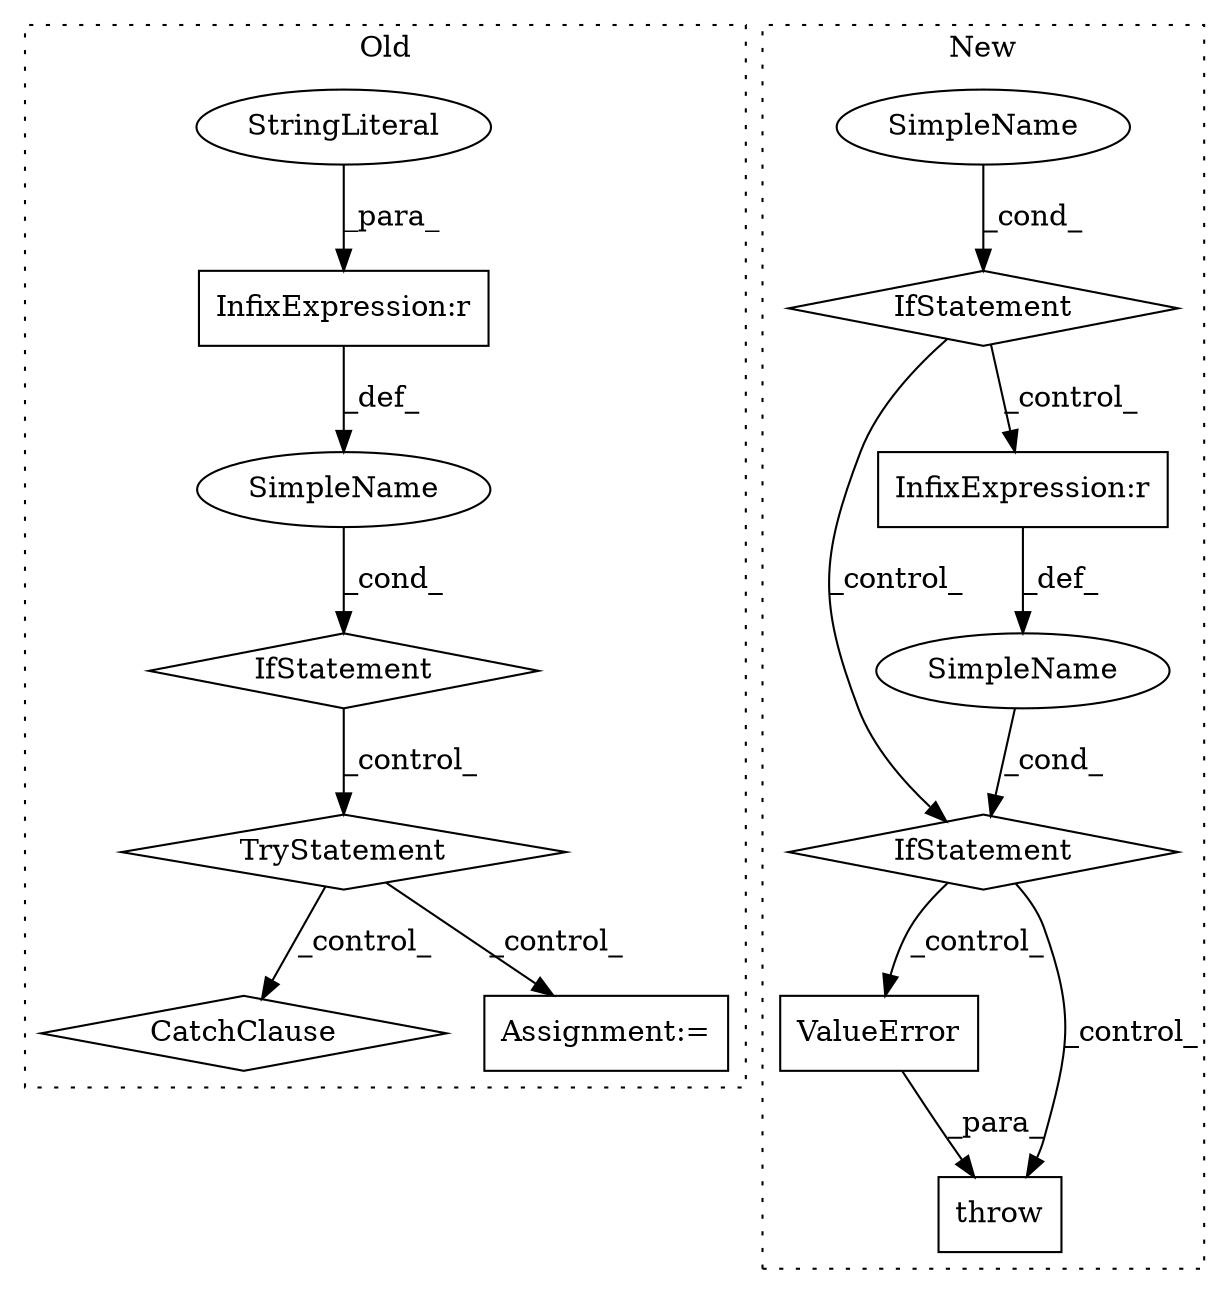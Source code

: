 digraph G {
subgraph cluster0 {
1 [label="CatchClause" a="12" s="7102,7144" l="13,2" shape="diamond"];
4 [label="TryStatement" a="54" s="7026" l="4" shape="diamond"];
10 [label="SimpleName" a="42" s="" l="" shape="ellipse"];
11 [label="IfStatement" a="25" s="6928,6948" l="4,2" shape="diamond"];
12 [label="InfixExpression:r" a="27" s="6942" l="4" shape="box"];
13 [label="StringLiteral" a="45" s="6946" l="2" shape="ellipse"];
14 [label="Assignment:=" a="7" s="7041" l="1" shape="box"];
label = "Old";
style="dotted";
}
subgraph cluster1 {
2 [label="ValueError" a="32" s="6606" l="12" shape="box"];
3 [label="throw" a="53" s="6600" l="6" shape="box"];
5 [label="SimpleName" a="42" s="" l="" shape="ellipse"];
6 [label="IfStatement" a="25" s="6569,6588" l="4,2" shape="diamond"];
7 [label="SimpleName" a="42" s="6400" l="10" shape="ellipse"];
8 [label="IfStatement" a="25" s="6396,6410" l="4,2" shape="diamond"];
9 [label="InfixExpression:r" a="27" s="6583" l="4" shape="box"];
label = "New";
style="dotted";
}
2 -> 3 [label="_para_"];
4 -> 1 [label="_control_"];
4 -> 14 [label="_control_"];
5 -> 6 [label="_cond_"];
6 -> 2 [label="_control_"];
6 -> 3 [label="_control_"];
7 -> 8 [label="_cond_"];
8 -> 9 [label="_control_"];
8 -> 6 [label="_control_"];
9 -> 5 [label="_def_"];
10 -> 11 [label="_cond_"];
11 -> 4 [label="_control_"];
12 -> 10 [label="_def_"];
13 -> 12 [label="_para_"];
}
